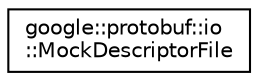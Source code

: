 digraph "类继承关系图"
{
 // LATEX_PDF_SIZE
  edge [fontname="Helvetica",fontsize="10",labelfontname="Helvetica",labelfontsize="10"];
  node [fontname="Helvetica",fontsize="10",shape=record];
  rankdir="LR";
  Node0 [label="google::protobuf::io\l::MockDescriptorFile",height=0.2,width=0.4,color="black", fillcolor="white", style="filled",URL="$classgoogle_1_1protobuf_1_1io_1_1MockDescriptorFile.html",tooltip=" "];
}
